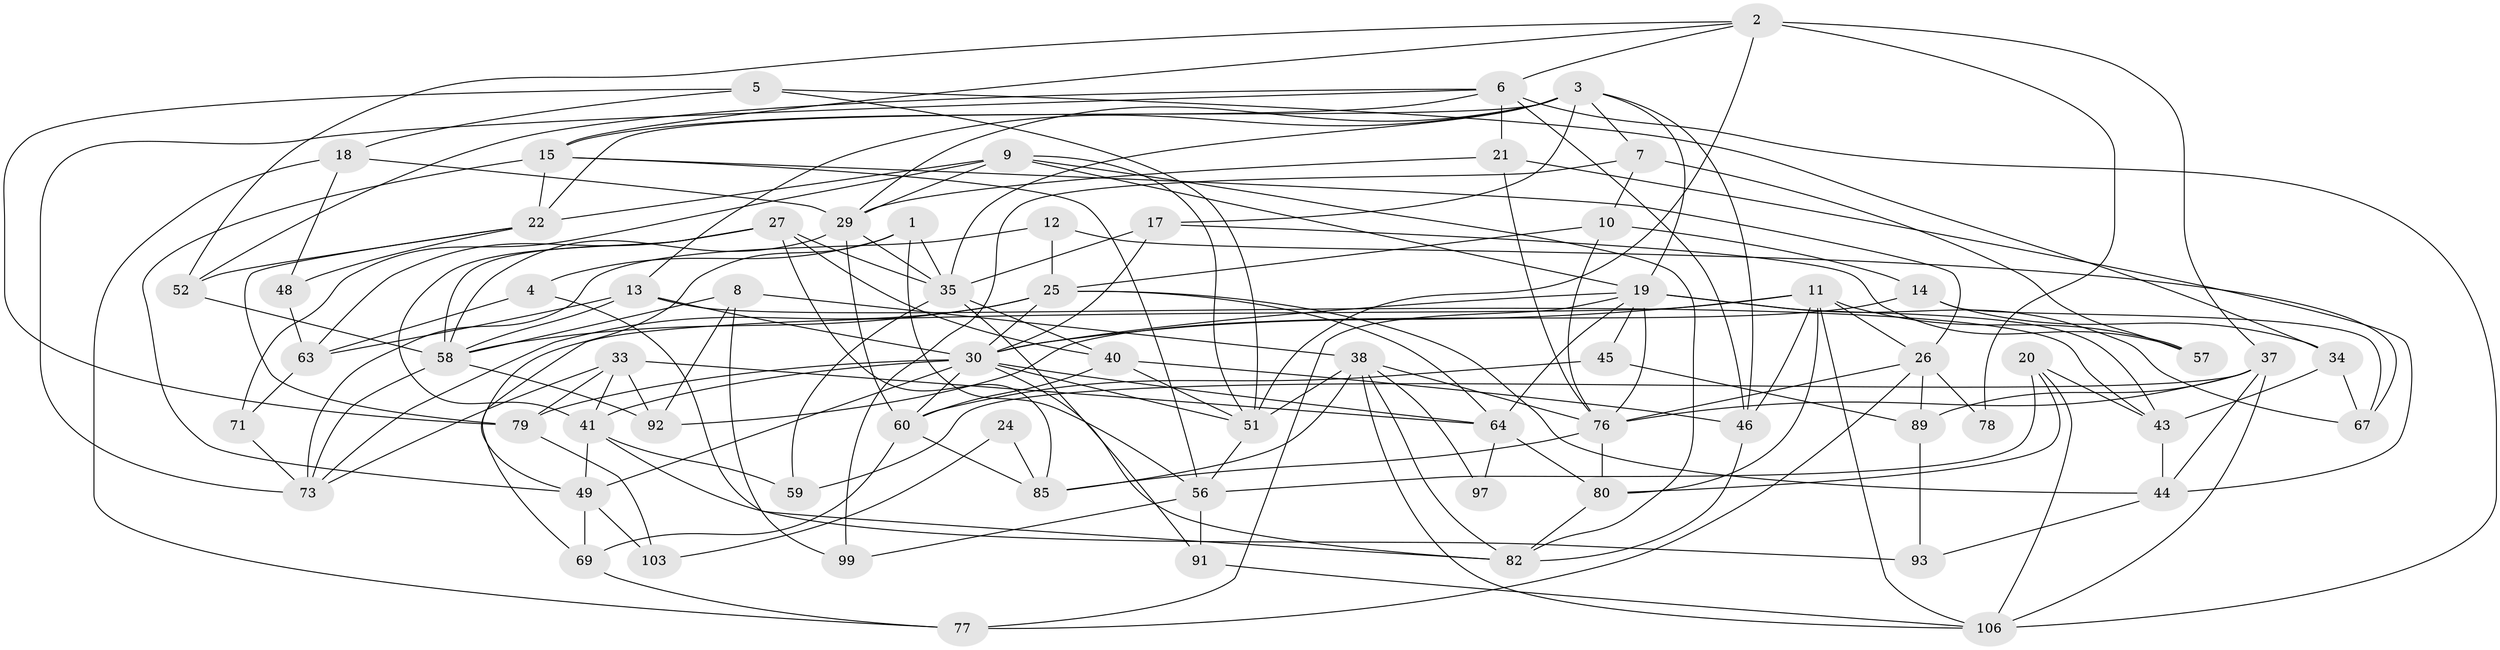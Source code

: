 // original degree distribution, {4: 0.2777777777777778, 3: 0.3055555555555556, 5: 0.24074074074074073, 6: 0.07407407407407407, 2: 0.08333333333333333, 7: 0.009259259259259259, 10: 0.009259259259259259}
// Generated by graph-tools (version 1.1) at 2025/11/02/27/25 16:11:23]
// undirected, 68 vertices, 171 edges
graph export_dot {
graph [start="1"]
  node [color=gray90,style=filled];
  1;
  2 [super="+16"];
  3 [super="+54"];
  4 [super="+87"];
  5;
  6 [super="+83"];
  7 [super="+47"];
  8;
  9 [super="+100"];
  10;
  11 [super="+32"];
  12;
  13 [super="+23"];
  14;
  15 [super="+50"];
  17;
  18 [super="+102"];
  19 [super="+66"];
  20 [super="+28"];
  21 [super="+96"];
  22 [super="+98"];
  24;
  25 [super="+36"];
  26 [super="+39"];
  27;
  29 [super="+31"];
  30 [super="+88"];
  33 [super="+74"];
  34;
  35 [super="+61"];
  37 [super="+42"];
  38 [super="+94"];
  40 [super="+65"];
  41;
  43 [super="+62"];
  44 [super="+68"];
  45;
  46 [super="+53"];
  48;
  49 [super="+55"];
  51 [super="+101"];
  52;
  56 [super="+107"];
  57;
  58 [super="+104"];
  59;
  60 [super="+70"];
  63 [super="+105"];
  64 [super="+108"];
  67 [super="+72"];
  69 [super="+75"];
  71;
  73 [super="+81"];
  76 [super="+84"];
  77;
  78;
  79;
  80;
  82 [super="+86"];
  85 [super="+90"];
  89 [super="+95"];
  91;
  92;
  93;
  97;
  99;
  103;
  106;
  1 -- 35;
  1 -- 49;
  1 -- 56;
  1 -- 4;
  2 -- 78;
  2 -- 51;
  2 -- 52;
  2 -- 37;
  2 -- 6;
  2 -- 15;
  3 -- 7;
  3 -- 46;
  3 -- 17;
  3 -- 35;
  3 -- 22;
  3 -- 13;
  3 -- 19;
  3 -- 29;
  4 -- 63;
  4 -- 82;
  5 -- 51;
  5 -- 34;
  5 -- 79;
  5 -- 18;
  6 -- 52;
  6 -- 46;
  6 -- 73;
  6 -- 106;
  6 -- 15;
  6 -- 21;
  7 -- 10;
  7 -- 57;
  7 -- 99;
  8 -- 58;
  8 -- 38;
  8 -- 92;
  8 -- 99;
  9 -- 19;
  9 -- 71;
  9 -- 51;
  9 -- 29;
  9 -- 82;
  9 -- 22;
  10 -- 14;
  10 -- 76;
  10 -- 25;
  11 -- 30;
  11 -- 46;
  11 -- 69;
  11 -- 80;
  11 -- 106;
  11 -- 57;
  11 -- 26;
  12 -- 25;
  12 -- 73;
  12 -- 67;
  13 -- 43;
  13 -- 63;
  13 -- 58;
  13 -- 30;
  14 -- 92;
  14 -- 34;
  14 -- 67;
  15 -- 26;
  15 -- 49;
  15 -- 56;
  15 -- 22;
  17 -- 30;
  17 -- 57;
  17 -- 35;
  18 -- 29;
  18 -- 77;
  18 -- 48;
  19 -- 45;
  19 -- 76;
  19 -- 77;
  19 -- 43;
  19 -- 30;
  19 -- 67;
  19 -- 64;
  20 -- 80;
  20 -- 43;
  20 -- 56;
  20 -- 106;
  21 -- 44;
  21 -- 29;
  21 -- 76;
  22 -- 52;
  22 -- 48;
  22 -- 79;
  24 -- 85;
  24 -- 103;
  25 -- 64;
  25 -- 44;
  25 -- 73;
  25 -- 58;
  25 -- 30 [weight=2];
  26 -- 77;
  26 -- 78;
  26 -- 89;
  26 -- 76;
  27 -- 40 [weight=2];
  27 -- 41;
  27 -- 85;
  27 -- 35;
  27 -- 63;
  27 -- 58;
  29 -- 58;
  29 -- 35;
  29 -- 60;
  30 -- 51;
  30 -- 64;
  30 -- 79;
  30 -- 41;
  30 -- 60;
  30 -- 49;
  30 -- 82;
  33 -- 41;
  33 -- 92;
  33 -- 73;
  33 -- 64;
  33 -- 79;
  34 -- 43;
  34 -- 67;
  35 -- 40;
  35 -- 91;
  35 -- 59;
  37 -- 106;
  37 -- 59;
  37 -- 89;
  37 -- 44;
  37 -- 76;
  38 -- 97;
  38 -- 76;
  38 -- 51;
  38 -- 85 [weight=2];
  38 -- 106;
  38 -- 82;
  40 -- 51;
  40 -- 60;
  40 -- 46;
  41 -- 59;
  41 -- 93;
  41 -- 49;
  43 -- 44;
  44 -- 93;
  45 -- 60;
  45 -- 89;
  46 -- 82;
  48 -- 63;
  49 -- 103;
  49 -- 69;
  51 -- 56;
  52 -- 58;
  56 -- 91;
  56 -- 99;
  58 -- 92;
  58 -- 73;
  60 -- 69;
  60 -- 85;
  63 -- 71;
  64 -- 80;
  64 -- 97;
  69 -- 77;
  71 -- 73;
  76 -- 80;
  76 -- 85;
  79 -- 103;
  80 -- 82;
  89 -- 93;
  91 -- 106;
}
